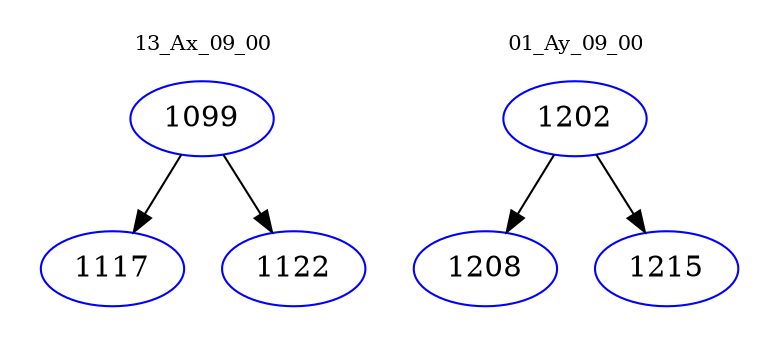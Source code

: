 digraph{
subgraph cluster_0 {
color = white
label = "13_Ax_09_00";
fontsize=10;
T0_1099 [label="1099", color="blue"]
T0_1099 -> T0_1117 [color="black"]
T0_1117 [label="1117", color="blue"]
T0_1099 -> T0_1122 [color="black"]
T0_1122 [label="1122", color="blue"]
}
subgraph cluster_1 {
color = white
label = "01_Ay_09_00";
fontsize=10;
T1_1202 [label="1202", color="blue"]
T1_1202 -> T1_1208 [color="black"]
T1_1208 [label="1208", color="blue"]
T1_1202 -> T1_1215 [color="black"]
T1_1215 [label="1215", color="blue"]
}
}
